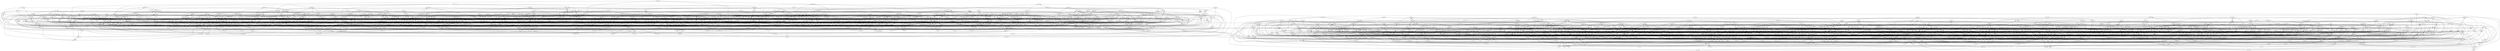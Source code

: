 digraph G {
mxr->qgn,jjg,gdm [dir=both]
lmm->hdm,zng,smb [dir=both]
kzf->dqp,xcr,xhz,gbb,cql [dir=both]
zzn->szc,htq,bkp,rxh [dir=both]
qml->qtp,gkc [dir=both]
fng->rcb,jlb,njt [dir=both]
plq->dbs [dir=both]
dmd->ksd [dir=both]
kxv->cxz,ggg,ccx,zrr [dir=both]
hgr->mvk,nph,vlz [dir=both]
xqn->stl [dir=both]
snv->gfd,nlk,qhn,vtk [dir=both]
qcg->kcc,nzq [dir=both]
mtd->trl,gmv,fjr,gfk [dir=both]
jxd->llm [dir=both]
shr->sjv,xfv [dir=both]
fct->lzv,stk,qll [dir=both]
zzg->ngn,qdj [dir=both]
fvr->rxs [dir=both]
xxb->zqm [dir=both]
jlb->stt [dir=both]
lkb->vpt,mqk,kxp [dir=both]
vfg->tjm,pgh [dir=both]
lpb->hst [dir=both]
kvz->rlv [dir=both]
ztq->hpn,lmx,pfg,vnd,ccz [dir=both]
ckr->snk,rzr,mcj [dir=both]
fqz->ksd,dbs,fzh [dir=both]
lkf->smm [dir=both]
qcz->rlm [dir=both]
mgr->snx [dir=both]
xjs->ghl,qxv,qhq,lbq [dir=both]
mpf->fsn,chk,szg,lfh [dir=both]
gpq->hdl,jcj,vvq,xjp,tvf [dir=both]
zkf->mdp [dir=both]
zxb->qff,cjb,lxs [dir=both]
brq->vtg,mzx [dir=both]
gzt->gkx,dxn [dir=both]
dps->tqm,hlf,gqr [dir=both]
lpr->vfb,jql [dir=both]
qgl->mkd,sxm [dir=both]
hsl->bdn,dlc [dir=both]
nzf->hlv [dir=both]
jfx->mdl,jtt [dir=both]
chk->ktq,ggb [dir=both]
frd->rxs,fbm,lxs [dir=both]
nzc->pnl,llg,rln [dir=both]
nhv->lkf,njf,dbr [dir=both]
mdz->bfj,rzs,hsl,kvt [dir=both]
tfx->qdf,xhk,msg,rlm,qvz [dir=both]
fzz->lbv,gmj,vlk,csc,krt [dir=both]
brn->gbp,hlv,cqf [dir=both]
vtz->qtp,xbt,nvn [dir=both]
xph->shd,zjc,nxr [dir=both]
jlj->xnf,xgp,hgj [dir=both]
dmg->fxd,tgh,mjh,llq [dir=both]
tzv->xbk,kvn,dfg,mgd [dir=both]
nlg->vjn,fmv,bdl [dir=both]
mnt->vnq,ggs,fsc,mjt [dir=both]
fxj->ljv,gbh,fbh,shd [dir=both]
dfz->ckt [dir=both]
trl->cml,cvz [dir=both]
nvl->dgl,hjx,tqh,fbm [dir=both]
rpx->pqf,mxl,ttz [dir=both]
nnn->tkd,bbh,mkn [dir=both]
hjk->pmd,lmx,qtp,kmd,jnn [dir=both]
rlz->hrt,qlr [dir=both]
lpg->bps,hqv [dir=both]
jqh->hdh,tqm [dir=both]
qbc->bfc,pkv,fct,rrm,xqj [dir=both]
pzj->njf,lkf,txr,rsv [dir=both]
grm->psl,kgz [dir=both]
sjh->ctm,stt [dir=both]
mqk->lsx,lbk [dir=both]
qzz->jlp,sff,njt [dir=both]
cnq->lxn,tbz,hcf,flc,pkv,mvh,xxn [dir=both]
smf->tzg [dir=both]
rrj->jzs,mft [dir=both]
hfp->hfs,ptl,fbh,ptx [dir=both]
cgn->hdh,vpt,ngh,shv [dir=both]
dhr->cqq,zpb,lrv,vhk [dir=both]
sdl->jcz,pvt [dir=both]
rcs->jtr,qfk [dir=both]
rlt->pbn,dfm,nnk,hnk [dir=both]
xpm->dlv,kgp [dir=both]
hvq->vcq,bvb,szx,zxz,tjz [dir=both]
fjs->jtr,nlq,kbr,sjn [dir=both]
qgs->tcg,sgm,phr [dir=both]
qbp->fhh [dir=both]
fnz->fxr,phj,tld [dir=both]
bsz->gfr,gzb,skc,hhn [dir=both]
nlq->njf,nds [dir=both]
ghl->kvg,vvm [dir=both]
nlk->djc,sgl,bqn [dir=both]
mfs->txj,qjd,ktx,vtx [dir=both]
vfd->ktq,gqk,kzx [dir=both]
vpt->trt,czs [dir=both]
nfl->clg,qmx,hbf,hdp [dir=both]
qtk->jvf,bsm,vzr,ncx,plv [dir=both]
xfl->fkf,fcr,fqz,qhm [dir=both]
vxm->xtm [dir=both]
bbh->fdr,nds [dir=both]
vpl->ckt,zxr,qsv,gjk,rjr [dir=both]
khh->qmn,qfk [dir=both]
cxb->rbm [dir=both]
ptl->dcc,vtx,cft [dir=both]
xpx->lqr [dir=both]
xmt->tpx,tpt [dir=both]
qsp->gqx,qlz [dir=both]
fgd->bjl,zrr,vfn [dir=both]
pqd->hqg,bxs [dir=both]
gzf->fcv,mbf,jxd,cpb [dir=both]
ktx->qnp,cmd [dir=both]
lld->tbz [dir=both]
bdd->jdj,gqr [dir=both]
xsn->hmn [dir=both]
cqc->qsc,nmh,vxt,klk [dir=both]
hrl->vvh,lzv [dir=both]
xtm->mtk [dir=both]
fmj->xlb,qbp [dir=both]
zsh->szq,jlc,bfs [dir=both]
vsd->txl,cmm [dir=both]
nkk->szp,xrx,kxp [dir=both]
tgh->ngn,flh [dir=both]
bfk->ccv,khs [dir=both]
bpl->vfg,pnl,fgn,kkj [dir=both]
bcg->zqx,zkf,tld [dir=both]
kjq->gvz,vlp,rnc,fsc [dir=both]
qmx->xjr,bxs [dir=both]
bbz->bnv,bdx [dir=both]
fsc->nds,gmj [dir=both]
qgf->gfd,gtl,jvs,llg,jjz [dir=both]
vff->mgr,cvt,ssv [dir=both]
bps->cgj [dir=both]
lck->fnl [dir=both]
hrr->qcm,tcg,cqq [dir=both]
kgc->nnx,qvl,zjj,pqr [dir=both]
xbp->zmt [dir=both]
ttx->lrp [dir=both]
tzg->slt,rlv [dir=both]
pcl->mkd,gkx [dir=both]
lnn->zxj,kvg,xhk [dir=both]
bzl->gsv,kmk,qdf [dir=both]
zxn->qff,nnq [dir=both]
rqv->qxj,lgn,dcr [dir=both]
hhk->prl,flh,ccx [dir=both]
qmd->ngh,sjf,cnb [dir=both]
qzg->sdz [dir=both]
cqf->hbf [dir=both]
bzm->jrb,hqv [dir=both]
dhg->drl,dmg,fdr [dir=both]
jtc->lpg [dir=both]
pck->qcc,hsx,dpz,nqh,dnt [dir=both]
znk->bsf,fxd,mmr,jkb [dir=both]
jnp->pnl,vfg,kgs,shv,vmt,hrh [dir=both]
llb->bvb,plq [dir=both]
hhb->hlv,mnx,pvq,vlv,bjp [dir=both]
nhg->fvb [dir=both]
xkk->sdz [dir=both]
hzf->fcv [dir=both]
cpz->zln,bfj [dir=both]
fjc->fqz,mvk [dir=both]
csg->bzc,lmx,dls,mtk [dir=both]
lbx->mxl,rql,gkc,bdn [dir=both]
nqx->szz,bzc,snt,vvl,snx,mfc [dir=both]
hsf->ggq,kmd [dir=both]
jcz->hbp [dir=both]
qjc->ksl,xqn [dir=both]
xjl->kzx,fvm [dir=both]
nfc->hlf,dfk,xmf,qsr [dir=both]
kdl->nfh,jqn,zkv,tpj [dir=both]
hrs->vmt,smf,zvb,hgj [dir=both]
pxl->xsq [dir=both]
pbm->svm,gkb,xtb,gjd [dir=both]
kvt->xxd,ggs [dir=both]
nkc->bdk,zmt,qcz [dir=both]
zzp->sln,cmd,tvg [dir=both]
rcv->cpr,plj,fkx,cqq [dir=both]
sjs->ffq,bps [dir=both]
psg->xrd,mjr,vvn [dir=both]
qtt->bnv,bqf,qxj,smm [dir=both]
bgd->btb,tsm,xrb [dir=both]
gxd->tcg [dir=both]
tgr->kvp [dir=both]
chp->dpl,xbp [dir=both]
gzp->kgp,bps,pdq,nmd [dir=both]
fps->lbq [dir=both]
ccj->khs,qnp [dir=both]
ftt->tfj,hdj,sxm,zzg,cql [dir=both]
rzz->vbr [dir=both]
dhl->dlg [dir=both]
vkv->mcj [dir=both]
vxq->qrj,xmg,rkx,qjg [dir=both]
pch->dlt,fkx,qvl,ztn [dir=both]
lpf->msg,rlc,jfr [dir=both]
rrh->bqf,rpg [dir=both]
bcx->rnx,pzm,jlb,rzz [dir=both]
lrh->qbz [dir=both]
jmk->ftz,rqg,hzn [dir=both]
jnq->nmh,mgb,hzn [dir=both]
lzt->ttc [dir=both]
txr->hgr [dir=both]
vxt->nnq [dir=both]
mcg->bvb,ctm [dir=both]
hxs->xjp,dmv [dir=both]
pqt->vlv,vtk [dir=both]
vns->pxl,jqh,bzl,rgb,xph,gfd [dir=both]
hnk->rkb [dir=both]
tkq->lck [dir=both]
lbq->hph,lgk [dir=both]
hqh->nxx,vfq,fjp [dir=both]
mjq->cvf,sjs,ljm [dir=both]
rtt->vpc,rgx,bqv,bvv [dir=both]
ncx->cqq [dir=both]
lvh->mpb,qhh,chq,nzf [dir=both]
pnj->gjd,sql,cgx,sls [dir=both]
ffk->tbc,rzp,srg,rrm [dir=both]
rxx->hzf,hpj,cgx,fnf,fng [dir=both]
kkl->kkq,fqz [dir=both]
vbq->mzf,nvr [dir=both]
rkb->xmf [dir=both]
pvg->qmn [dir=both]
dsz->ffx,kgp,hmq,xxb [dir=both]
xml->cql,qfk,lld [dir=both]
kbd->lkf,pcl,vdj [dir=both]
bvk->qcg,nvg,cpf,vlr [dir=both]
ggb->kqn,tph [dir=both]
fkp->dgl,mdl,nfc [dir=both]
gzz->jsg,mjh [dir=both]
mjh->tbz,jkb [dir=both]
tgn->qnp,cnb [dir=both]
bbb->kmd,mdp,cxb [dir=both]
xzb->xsr,bkl,tdq [dir=both]
phq->hlm,dqp,kdj [dir=both]
cxp->hpn,nbg,vrx,dqp [dir=both]
ztc->hqh,ndd,vqg,nkt [dir=both]
vbt->bcg,skc,vxm,nnm [dir=both]
bqn->ttc,gqr [dir=both]
ttt->kdz,ccq,txr,fnf,hcc [dir=both]
kls->kkm [dir=both]
bvb->hcf [dir=both]
dlv->xhm,lbk [dir=both]
hnl->chp,nhg,tch [dir=both]
bgr->bfk [dir=both]
xfs->qcx,qzg [dir=both]
rsb->szx,gcn,qgn,kbr [dir=both]
nlx->xhm,qdf [dir=both]
tdj->dnj,xrx,jgh,frd [dir=both]
qhj->rpq,xpf,ghz [dir=both]
xhm->vxt [dir=both]
rrn->qmv,cqz,tjm [dir=both]
bhn->kff,tch [dir=both]
vjs->ttc,npb,ttx [dir=both]
nmd->pvt,djc,vzz [dir=both]
hfn->bdl,njt,tbt,tbl [dir=both]
cjb->tpk,nnc [dir=both]
mbf->gmj [dir=both]
hlr->jpk,kls,hhk [dir=both]
jjg->vpk,lld,vbq [dir=both]
bnt->lkv,mlp,zst,rhx [dir=both]
fqq->zmt,vxt,vhr [dir=both]
zfh->rbn,rzs,gvz,bbm [dir=both]
mxl->xgd [dir=both]
qhg->xfp,qll [dir=both]
cmf->rpl [dir=both]
smb->xsn,dfm [dir=both]
trb->smf,nrn [dir=both]
glk->xts,xpx,vbr,szz [dir=both]
kzj->lcf [dir=both]
srg->mgr [dir=both]
fgs->tkr,qlr,thd,vlh [dir=both]
zjc->cjz,jqv [dir=both]
zrz->hnk,kkj,tgr,trl,mgd,vkv [dir=both]
xxf->jlb,ssg,bdl,lkv,gqx [dir=both]
szf->hhx,cvq [dir=both]
kzq->nld,nxv,pqd,dfg [dir=both]
bzc->zkn [dir=both]
cjr->vpc [dir=both]
snt->lcb,qfx,klz,rcb,sml [dir=both]
ztf->khh,fgd [dir=both]
gmb->jdq,mgg,rjr [dir=both]
ngh->hmn [dir=both]
blx->sht,nxh,xmf [dir=both]
bpk->zkn,bdx [dir=both]
htq->cvq,sdf,xtb [dir=both]
hpn->rgm,bnv,nlq [dir=both]
dkl->fzn,hdh,lkb [dir=both]
kmk->jzx,lvk,dfk,bkl [dir=both]
tch->qpm [dir=both]
gqd->pmx,hdp [dir=both]
vzz->klk [dir=both]
tbc->lbv,nnn,rhx [dir=both]
cxz->fxr [dir=both]
kdj->qcx [dir=both]
bck->mgd [dir=both]
nvg->nnx,jgh [dir=both]
jjd->dmv,bbh,mkd,sxm,vhc [dir=both]
gkb->qzg,bjl [dir=both]
npz->vtf,ndd,kqn [dir=both]
lkv->rql,kzj [dir=both]
vvd->jql,ljs,ldn [dir=both]
gbp->dpl [dir=both]
xfh->kks,qcx,klz,rsv [dir=both]
fpf->rsp,ksl,gdm,ttz,vrt [dir=both]
rlq->jst,zjv,jkf,sbh [dir=both]
bsn->cgj,lck,xpm [dir=both]
xcm->xtb,rlb,rcs [dir=both]
gpb->vtv [dir=both]
hxm->dht,tdq,bqm,hdk [dir=both]
rbn->kkm,xrr [dir=both]
zmf->xbt,zzg [dir=both]
rtx->rkx,vfq,rlz,hrm [dir=both]
xdx->vtf,rnl [dir=both]
bkl->xgp,hlf [dir=both]
rxq->vff,mnt,dmv,hrj [dir=both]
zgm->vxm,vlk [dir=both]
tdc->vjn,rbm,dlc [dir=both]
rxh->xks,kdj [dir=both]
hlg->njz,fdf,zgd,xdt,gcn [dir=both]
sjn->sdz [dir=both]
skc->hcd [dir=both]
nvn->jst,slc,lcf,ncf [dir=both]
crl->dlc [dir=both]
bdx->grj [dir=both]
mbp->ggg,vrx,fdc,zpp [dir=both]
bfj->nsf,hxs [dir=both]
jlp->dds,zkf [dir=both]
fvc->xks,grz,mdp [dir=both]
nst->dfg [dir=both]
jdq->nmf,dzt,ccv [dir=both]
qgh->xcf,hdr,rkh,hfp [dir=both]
vrs->dgl [dir=both]
kpg->ljf,kcc [dir=both]
blj->dmv,mjt,sbh,pkd,plq [dir=both]
jrb->zld,hmq,shv,lxs,jbq [dir=both]
ghc->txr,pns,nbg,dbs [dir=both]
jpk->xlb,zkt [dir=both]
gsg->tkq,trb,rrs,slk [dir=both]
kpf->vzz,psl [dir=both]
rsg->ntb [dir=both]
zms->kvp,qvz,dlm,cnb [dir=both]
bgp->bpb,grj,crl,hqx [dir=both]
fdf->mjt [dir=both]
xzc->cmd,fmq,bcm,dps [dir=both]
dgt->mvh [dir=both]
fmq->zlg [dir=both]
hlt->zsr,xmg [dir=both]
drv->qsr,lbk,vlr [dir=both]
pns->ctf,csc,kgh [dir=both]
ggq->zkn,tbl,xrr [dir=both]
stk->zrj [dir=both]
pfc->zxf,tvr,ztf,gzb [dir=both]
dhp->ssg,bjt [dir=both]
hlm->vlp [dir=both]
xsp->sjv,phr,tgr,xlp [dir=both]
nrn->ljv,nnk,jbc [dir=both]
lxt->lqr,mpg,kdz [dir=both]
jdv->fvr,nnx,zgs,vfd [dir=both]
tqb->nkc,fmq,jvr,cpk [dir=both]
gzq->jtt,mpd,cht [dir=both]
bhv->jcj [dir=both]
jzq->rjj,ttj,lgm,lxn,nxp [dir=both]
tkr->pbn,djm,hlt [dir=both]
tdl->xks,kpt,zkn,qsp [dir=both]
xzv->kgk,ggb,nqt [dir=both]
jdg->cml,rlz,nhg,jzx [dir=both]
dfk->jfr [dir=both]
jst->tlb [dir=both]
dzv->mfk,pcl,xxr,rgm [dir=both]
rxg->nkt,scq,bsj,msg [dir=both]
bsc->djc,fbm [dir=both]
pgh->gqd [dir=both]
tjm->zmt,tlk [dir=both]
cdl->dmd,xrc [dir=both]
pml->svp,kqc [dir=both]
brb->tcq,tsv,pgj,tvf [dir=both]
bjp->fvp,tvg [dir=both]
fnm->qjc,tbl,qgl,gqg [dir=both]
bjt->njf,gqx [dir=both]
jrf->dlg,bdd,qxv [dir=both]
tbl->kbr [dir=both]
kkj->zdb,xsn [dir=both]
mhm->gkp,qmx,kvz,djm [dir=both]
tds->qhj,ztk [dir=both]
tjz->xcr [dir=both]
rql->kgh,fdr [dir=both]
pvq->mjq,nst,rlv,vqk,thd [dir=both]
xgz->pzv,jnn,vqn [dir=both]
pgq->bbn,tpk [dir=both]
bmj->xsq [dir=both]
sml->zpj [dir=both]
kqc->mnx,nmh,hjb [dir=both]
dcr->zzg,kgb [dir=both]
bpb->hpc,gjd,fsc,pvk [dir=both]
bvv->gbh [dir=both]
jsg->jjk,krz,cmx [dir=both]
gsj->pdq,bqm,nnc,vjj,nfh [dir=both]
cgx->xkv,gmj [dir=both]
tbt->pqf,bdn [dir=both]
cdq->vvn,nld,dpz,jlj,xjs,snd,drm,xmf [dir=both]
scr->dpz,gtn,sjv [dir=both]
fqc->pmx,zng,nsr,rvr,jql,xlp [dir=both]
sxm->stl [dir=both]
vtj->drm,xjr,fvr [dir=both]
vrq->dds,zsh,csc,rzz [dir=both]
fhh->cmx [dir=both]
nxp->cxz,tjz,svk,lcb,dzq,fhh [dir=both]
pbx->fvj,sgl,jbq,rrj,npm [dir=both]
pld->gxq,zmm,gjd,bvd [dir=both]
vvh->dls,lbf [dir=both]
hdj->sxm,vpq [dir=both]
rxs->cjr,crr [dir=both]
hrx->rsv,njz,qgn,pdf [dir=both]
ltr->pvg,gcb,lcb [dir=both]
lsx->xxc,qhj [dir=both]
jlc->vjn [dir=both]
pkv->tcq [dir=both]
xvr->zkt,bdx [dir=both]
vjj->xbp,bgr [dir=both]
npm->zvb,rzb,jrn [dir=both]
slk->pbv,dql,fgr,kgs,gjp [dir=both]
rxd->fpl,lqg [dir=both]
zpp->ctf,phj [dir=both]
ljs->tgn [dir=both]
vcq->qml,lvb,kmd,rbn,lxb [dir=both]
mqx->zng,txj,zxb,jnq,vfs [dir=both]
zxz->hcd,hkr,hpj [dir=both]
ffn->qlp [dir=both]
smr->pdf,hmz [dir=both]
tct->rkb,zvb,jkx,vfq [dir=both]
rcq->zsr,lbk,ffn [dir=both]
rvs->cqq,fsq,nzt [dir=both]
qfh->sgm,cnb [dir=both]
bzt->gxq,kks,krz,pmg [dir=both]
sxh->sdl,rvr,zsp,bhn,rrs [dir=both]
zpl->qsc,fvp,hqv,vhr [dir=both]
vmt->jdj,zxj,ckt [dir=both]
qxt->llb,rrk,gqx [dir=both]
mxz->jcj,cnx,xhz,fvc [dir=both]
fsz->fgn,vzr,sps,nnk,nfl [dir=both]
tzj->jbq,nzt,npz,dvl,jqh [dir=both]
dcj->zld,ljf [dir=both]
cql->zhb [dir=both]
fgm->brc,sch,psg [dir=both]
fdc->prl,cxt,qjv,rxh [dir=both]
ssj->lfv,gqd,sjk,tch [dir=both]
xnl->xzv,fjl,lzt,ddj [dir=both]
hdm->szp [dir=both]
hxg->jgb,rgk,drl,tsm [dir=both]
rtj->tmx,hst,rnd,jjz,qlc,hph [dir=both]
vjn->njz [dir=both]
rlb->cvq,xks,grj,kgh [dir=both]
zvr->hrv,qbx,jnk,pgz [dir=both]
dlx->bgn,nsf,fnz,gcb [dir=both]
rmv->qsr,bsn,gbp,lxs [dir=both]
prt->nbz,lmm,jzx [dir=both]
nnm->qdz,pmd,zkf,xgd [dir=both]
xxr->slc,bvn [dir=both]
lnq->tfx,svt,bjp,jtc,hdp [dir=both]
cqz->fbm,xrd [dir=both]
khz->xfp,sff,sjz,crk [dir=both]
gvc->ljk,frv,xrh,lbf [dir=both]
qkd->kgk,xbp,gmv,hsq [dir=both]
fbr->pgz,gls,tfj [dir=both]
bbs->brn,qjg,vqg,mhp,xgn [dir=both]
src->kgh [dir=both]
dlt->cqf,qpm,vfs,hmn,fzn [dir=both]
qct->tbq,ctm,qdj,xcr [dir=both]
ldc->fdf,hpc,mzf [dir=both]
mjd->tfh,nzl,lhn,sql [dir=both]
sbm->ktx,qff,kvz,qbq [dir=both]
qcm->kff,gsv [dir=both]
nkd->mjz,snc,cpr [dir=both]
gqg->vsc [dir=both]
ntn->ksd,hpj,fcv [dir=both]
rdh->xsx,bbb,rnc,mvh [dir=both]
zbc->kgs [dir=both]
mfc->qdj,xqj,vlp [dir=both]
fdl->llm,qlz,gdm,hvz,xrh [dir=both]
mlp->qjv,frv,zln [dir=both]
lxb->dcl,bfk,rrj,hjb [dir=both]
czs->bqv [dir=both]
vrt->ssd [dir=both]
fsq->nkd,snc [dir=both]
rdf->mzj,szj,tgt,phq,fnf [dir=both]
llq->pmg,zln,mpg,gpb [dir=both]
lnl->ggm,hrt,lfl,rvs,rkh,cvl [dir=both]
xjr->npb [dir=both]
qsc->fnl [dir=both]
plv->chq [dir=both]
dlm->llg,vtk [dir=both]
mpd->bps [dir=both]
mxn->gbb,fcr,qml,kkl [dir=both]
qhn->cbc,qdg,ffq [dir=both]
ptx->vhr [dir=both]
ngf->qvz,tlx,lqg [dir=both]
rnl->ktq,rgx,vzr,qbz [dir=both]
vtk->dtg [dir=both]
mgg->dnt,cnb,kgk,vtx [dir=both]
cxt->vrx,xfp [dir=both]
tfh->xfs,zgf [dir=both]
fsj->tlk,mjz,cfb,zqz [dir=both]
ntb->vzr,vvm [dir=both]
zgd->qrz,cvq [dir=both]
kgz->dnj,xjr,cjz [dir=both]
pkh->bck,hfj,vqh [dir=both]
nzt->kcc,slb [dir=both]
vbr->fxr [dir=both]
rcp->hdh,tjm,sbm,rlv [dir=both]
pmg->rnr [dir=both]
mpj->fxd,zpp,vlf,zjm [dir=both]
msm->zlm,lkb [dir=both]
sns->lqr,llb,hpc,npr [dir=both]
jxb->xnf,mvt,qnp [dir=both]
mrq->gfr,plq [dir=both]
qgn->nvn [dir=both]
szz->vsd,txn [dir=both]
ltq->xpf [dir=both]
jbc->ttx,xjl [dir=both]
ckh->tfj,kdz,rcs [dir=both]
njf->gpb [dir=both]
mkn->jst,kmq,kgb [dir=both]
ttj->mgq,bgn,rrk [dir=both]
nlh->xmq,zjc,psr,cpk [dir=both]
kpb->svk,vpq,ssv,gzz,xjp [dir=both]
dfg->ctk,vjj [dir=both]
dcg->vrt,kmq,hvq,mpg,crk [dir=both]
tvf->nns [dir=both]
lrv->slb,jkx,ldn,zlm,ptl [dir=both]
ggg->tpx,gkj [dir=both]
hrh->bsc,dhx,ghz [dir=both]
pmj->tfj [dir=both]
tqm->nxx [dir=both]
zrr->gpb,zqx [dir=both]
kzx->rnd,hst [dir=both]
dbs->snx [dir=both]
pqr->cjr,hrr,hvd,bsn [dir=both]
nnk->ljv,cvl,nxr [dir=both]
hkr->vvh,trd,flz,qtp,cmf [dir=both]
qsv->xhm,xrz [dir=both]
mxs->fps,dpn,qcc,pkt [dir=both]
zgf->tvb,rmk [dir=both]
ggm->trt [dir=both]
hfj->vtb,sdl,cpk [dir=both]
dtl->jlf,mhz,mzx,fvf,svd [dir=both]
sbb->ftz,xsn,mmr [dir=both]
mgb->rsg,xhk,pgh [dir=both]
xlv->jgh,smb,lfd,hqv [dir=both]
rhx->hlm,rcb,gqg [dir=both]
ccd->lcf,xhn,fnz,tlb,dxn,smr [dir=both]
psr->nnq,rnd [dir=both]
nxr->xbk [dir=both]
qcc->xsn,htg [dir=both]
dfm->vrs [dir=both]
blc->lbf,vsd,slc,csg,zcp,bvn [dir=both]
xgm->gcb,lqr,ntn,mdz [dir=both]
dmr->mxl,llt,lld [dir=both]
fpl->svt [dir=both]
tpj->vqk,nkk,chk,rln [dir=both]
grz->kdj,nlg,jcj [dir=both]
hhn->ckh,rxh,skc [dir=both]
mss->rrh,svk,pqh [dir=both]
fdp->rnc [dir=both]
szx->ccq,sbf [dir=both]
gtx->djm [dir=both]
jzs->ljm,bbn,hxm [dir=both]
hrj->zhb,vnd,ssv,hsl [dir=both]
pbv->sln,pqd,rnn [dir=both]
qhh->ntb,ffq [dir=both]
tmq->cpr,zpb,jqn,mgg,qlr [dir=both]
jrc->rmk,tbz,dls,bqf [dir=both]
mzf->fqj [dir=both]
mmd->dlh,trt [dir=both]
sph->jjk,kdz [dir=both]
jmv->mjt,tbq,sql,tdc [dir=both]
xxc->nxr,vbd,ffn [dir=both]
mdx->vhr,mhp,bbn,tpk [dir=both]
xjp->qbp [dir=both]
bbm->sdz,zgf,xfl [dir=both]
vcc->kgj,xgd,csc [dir=both]
xbk->npb [dir=both]
zdl->qzg,mkn,lgf,fmv,vnv [dir=both]
plj->qlp,klk [dir=both]
hnp->rnx,xbt,pqh,xkk [dir=both]
zqz->hjb,dvl,nzq,pqt [dir=both]
fbh->cbc,hdk,vrs,cqz [dir=both]
zlg->nnq,slt [dir=both]
fxd->ncf,gmj [dir=both]
nqh->tph [dir=both]
qnv->xqj,lbv,mtk,ngb,mnt,krt [dir=both]
flc->fmv,bvd,zrv [dir=both]
npr->zln,pqf [dir=both]
vpm->nzf,jxb,xfv,nvg [dir=both]
gbz->hvd,nxh,plj [dir=both]
kbl->glm,shd,bcm,vjs,blx [dir=both]
lvk->kzq,vpt,pmx [dir=both]
gdg->ggb,qjg [dir=both]
pmb->nnq,nnc [dir=both]
ddj->xhk,hjx,lpb [dir=both]
hvd->xrx,xmg,jbq [dir=both]
svt->ldn [dir=both]
nfh->fmq,ctk [dir=both]
gnf->hnl,fvp,psg,cjb [dir=both]
nxh->lrp [dir=both]
pzv->gkj,xhn [dir=both]
sff->vvq [dir=both]
tgt->mzf,qkc,kbr [dir=both]
phj->jsg [dir=both]
ppg->qkd,zbc,hph,sht,qdf,mnx,fkx [dir=both]
dpn->fpl,ngh [dir=both]
kcp->mzj,cnq,lvb,kst [dir=both]
svp->jlf [dir=both]
hxn->qcz,nxv [dir=both]
ssv->jxd [dir=both]
vnd->fxh,lkf [dir=both]
zrj->nxj,lvg,lkm [dir=both]
tsp->fnl,kpf,nlk,tkb [dir=both]
vfs->clt,hdm [dir=both]
ckm->vpc,clg,xzb [dir=both]
cjc->gkx,xrc,jhb,txr [dir=both]
scq->vtq,nnc,cpr [dir=both]
czx->hzf,ttj,hrl,kkm [dir=both]
mft->cqz,lxx,kgp [dir=both]
lfv->hsx,tqh [dir=both]
ljv->fvb [dir=both]
dbr->vpx,zcp,kkm,bjt [dir=both]
tpr->ctz,kgk,bsn,fvb [dir=both]
dgh->bdl,cxb,rbm [dir=both]
crk->lvb,xpx [dir=both]
hfs->lgk,zbl [dir=both]
qkc->tpt [dir=both]
zbl->kgp,srb [dir=both]
nns->mrq,hcd [dir=both]
xsx->pjk,bcl [dir=both]
rsv->njt,szc [dir=both]
skg->pdf,jgb,dgh,fhh [dir=both]
nlf->tdq,gbr,gzq [dir=both]
bvd->sbh,vpx,nnt [dir=both]
bmb->shv,khs [dir=both]
vpk->tcb,dds,rmk [dir=both]
pjk->vdj [dir=both]
fdz->hjb,xrd,hlf,ltq [dir=both]
xrd->czs [dir=both]
kvn->sjk,xgn [dir=both]
zmd->cmf,tbh,hmz [dir=both]
rhr->pqf,bgn,vtv,bjl [dir=both]
mjz->qlp [dir=both]
bhc->dlc,vqn,njf,dls [dir=both]
xgd->krz,mvk [dir=both]
msl->bvv,pxl,nqt [dir=both]
rrm->zmf,vtn [dir=both]
fxh->fzh,dls,sdz [dir=both]
khs->jqv [dir=both]
hzn->pmb [dir=both]
crr->mjz,vkv [dir=both]
tbh->khh,zhb,rrk [dir=both]
vzc->bgr,rjr,zxn,rjb [dir=both]
zsp->fmq,xsq,kgk [dir=both]
ctd->kxr,mjr,vtj,vtb,gtn [dir=both]
vnq->nvr,nhz,ctf [dir=both]
xjx->bsf,crj,tcq [dir=both]
hcl->mdp,xqj [dir=both]
rpg->dlc [dir=both]
fvb->xsn [dir=both]
glf->ghz,fvm,fjl [dir=both]
gbm->xtm,xnq,qct [dir=both]
fjv->nhh,qsv,tmx,lrv [dir=both]
dmh->vtn,lvg,sql,tpx [dir=both]
xnf->rqg,lrp [dir=both]
ggx->hzn,fqb,lpf,jgh,sxh [dir=both]
ctz->rlv,qrj,mzk [dir=both]
zjm->bkp,fjc,npr,mbf [dir=both]
gxf->nph,llm,lvb [dir=both]
mdt->ccx,cnx,flz,xqn [dir=both]
pgj->lbp,hcc,sml [dir=both]
jgq->zsr,lpg,cml,fnl [dir=both]
dgr->tkv,fbj,zrj,cmx [dir=both]
zdb->xmg,dht,vvm [dir=both]
ztn->bbn,pkz,sht [dir=both]
zvb->vbd [dir=both]
gkp->nld,vlm [dir=both]
szq->pmg [dir=both]
zrv->rnr,tbl,gxq [dir=both]
llv->mvt,qxv,pbq,vfg [dir=both]
hmz->jhb [dir=both]
prh->gqx,tdl,fbj [dir=both]
bfc->gkb,bhv,bzc [dir=both]
xkr->trt [dir=both]
xcf->zbl,qrj,mcj,jlf [dir=both]
jgb->pzv,szq,jpc,zqx,rhr,bnv [dir=both]
gtl->pkz,xjr,xgn [dir=both]
mdl->zxn [dir=both]
ddx->xzk,dmd,xml,cvt [dir=both]
djm->rlv [dir=both]
nvm->kmq,csc [dir=both]
hrk->tph,khs,vfb,glv,rzb,fvj [dir=both]
lpl->slb,tlk,slt,fjl,chq [dir=both]
xjm->sbf [dir=both]
tvg->rnn,jtc [dir=both]
vlz->fdp,drn [dir=both]
rzb->dps [dir=both]
zzl->hqg,zpl,bzm,fzn [dir=both]
gbh->ctk,ggb [dir=both]
cdh->qlc,vjs,smf,nlx [dir=both]
fvm->ctk,xzn [dir=both]
qrm->nlf,lbk,fnl,tff [dir=both]
vvf->mnr,tzb,sjz,vtz [dir=both]
sdf->kks,ssd,bbz,gzt [dir=both]
pdf->fbj [dir=both]
rth->vlf,hhn,bvd,gkj [dir=both]
bsf->gzb,kst [dir=both]
mzk->lgk [dir=both]
hdl->bdn,drl,pjk [dir=both]
rsp->krz,flh [dir=both]
vnr->rcb,qmn,sjh [dir=both]
fjl->xgr,mgg [dir=both]
pmd->rpg,xcr [dir=both]
rlj->bqn,rnn,dcc,drm [dir=both]
vvq->dqp [dir=both]
vqn->rqv,grj [dir=both]
xzm->sps,pbv,pgv,vrs [dir=both]
zlm->ffq,xmf [dir=both]
zkt->kgj,vnm [dir=both]
tzb->rmk [dir=both]
ngr->hqx,flh,stk,jkb [dir=both]
dcl->dhl,glm,pxl [dir=both]
mjc->tdl,pzm,sql,qfx,vpx [dir=both]
hph->kpg [dir=both]
cpf->nxx [dir=both]
zgs->mhz [dir=both]
fgn->vhr,dht,hgj [dir=both]
xxk->rkx,vtq,qbq,pkh,bps [dir=both]
rzp->vdj,pmd,zbb,cxz [dir=both]
fzh->drn [dir=both]
pjz->pjk,xgd,qdz [dir=both]
zqm->zbl,brq [dir=both]
thd->vhk,dcc,dnr [dir=both]
gmv->rlc,kqn,svp [dir=both]
tsv->cdl,xpx,szf [dir=both]
pkt->sbb,rkb,vkz,smb [dir=both]
hsc->jjg,kgj,gcb,xcx,ldc [dir=both]
njn->tjz,kkm,lqr [dir=both]
jpc->stt,lkm [dir=both]
npd->xkv,mgr,rsp,jlp [dir=both]
ssd->lcf [dir=both]
qfk->vfn [dir=both]
lmx->fml,nvr,zbb [dir=both]
cfb->pml,bdk,zbc,lqg [dir=both]
cnx->vtv [dir=both]
hhx->xvr,zrj [dir=both]
mvq->mzk,sch [dir=both]
rxv->fmj,nds,sdf [dir=both]
svm->src,kks [dir=both]
frh->ssb,mmd,gff,msm [dir=both]
rpj->nkt,npz,chq [dir=both]
hmq->vlv,gdn [dir=both]
vqm->kvs [dir=both]
dkk->shr,jzx,ztk,xbk [dir=both]
hnt->cpz,btb,srg [dir=both]
fcp->npd,znk,bpk,jnn,jnk [dir=both]
zmm->qbx,vgf [dir=both]
qdg->cvf,rnl,bsm [dir=both]
xgh->trd,lxt,jxh,zgm [dir=both]
qhq->fqb,tdq,vfd [dir=both]
gjn->ktx,snc,ljs,vbd [dir=both]
xtb->vxm,hsl [dir=both]
sjf->xhk,brq,nqr,pkz [dir=both]
ksd->bhv [dir=both]
zjj->nmt,rnd,msl,tkq,pgq,cvl [dir=both]
lfh->xgn,zng,cml [dir=both]
bxs->gqk [dir=both]
dzt->khs,rnl,xkr [dir=both]
rjj->kdz,nmq,ksl [dir=both]
fnh->nmq,dzq,smm,sls [dir=both]
qlc->ccv,bsm,kqc [dir=both]
dds->mpg [dir=both]
csv->gvz,jxh,jtl,qfk [dir=both]
gvm->ltr,pvk [dir=both]
nnt->tkv,qsp,qrz [dir=both]
fxx->lfd,scr,dcc,smb,ccv [dir=both]
txl->bgn,kls,lqr [dir=both]
xhz->hcf [dir=both]
njt->hgr [dir=both]
bcm->tcg [dir=both]
sjd->nvm,njt,tkd,tsm [dir=both]
nqr->pbn,kvp [dir=both]
fml->mtk [dir=both]
dnp->gqr,bck,gdn,lfv [dir=both]
sls->bqf [dir=both]
pfv->tvf,kbr,xxz,hpj [dir=both]
xsr->lpb,nhg,dnr [dir=both]
qvz->nmf [dir=both]
nlt->vbr,crl,blj [dir=both]
nhh->sch,xzn [dir=both]
vzp->jjg,vbq,vlk,smr [dir=both]
pkg->kkq,flz,xxn,mdt [dir=both]
mjr->cjz [dir=both]
rpq->qnp,rnl [dir=both]
bkp->lkm [dir=both]
rng->jtc,zxj,mfs,ckm [dir=both]
lxn->xtq,fqj [dir=both]
tkb->kpg,pgq [dir=both]
jnk->tpt,fxh [dir=both]
gbb->kdj [dir=both]
fsn->kvp,rrn,nmh,fps [dir=both]
vqg->gtx [dir=both]
llf->dfk,kkt,xzc [dir=both]
psl->bmj,cgj [dir=both]
shn->pbn,nnc,qbq,sjk [dir=both]
mvl->jbc,nlx,pml,dkl [dir=both]
frv->dgx,hcl [dir=both]
vqh->szg,clt,llf [dir=both]
gnz->nxq,mcj,kgp,lxr,zqm [dir=both]
bhz->rrk,kks [dir=both]
pdq->cfb,kvg [dir=both]
djc->tgr,hqv [dir=both]
ngz->ckr,nxq,vtx,grm,rzr [dir=both]
kxm->dmr,pjz,jjk [dir=both]
mhc->nbz,fsn,brn,drm [dir=both]
fqj->xxd [dir=both]
rvr->dpn,pxl [dir=both]
zqc->nph,qcx,gvm,flz,rpx,nns [dir=both]
zst->ccq,hlm,tkv [dir=both]
pqc->cmx,sbv,svm,hrl [dir=both]
xvn->klz,pzm,vlp [dir=both]
vvn->lxx,hmn [dir=both]
zmr->tkd,fbr,nmq,fml [dir=both]
fgr->llg,pvt [dir=both]
cht->ggm,hlv,chp [dir=both]
sln->dlg [dir=both]
rzs->pmj,lmx [dir=both]
gjk->dps,glm [dir=both]
ggl->prt,ngf,dgj,msm [dir=both]
fkf->fqj,qjv,lzv [dir=both]
hzz->lfd,trb,xfv,pkz [dir=both]
xzn->hxn [dir=both]
tpt->tkd,gkc [dir=both]
drl->qgl,zpj [dir=both]
pvl->ftz,ndd,qfh,hqg [dir=both]
msr->lxr,hfs,mgc,kgk [dir=both]
fpv->tjm,gff,tkb,bsm [dir=both]
dht->tlk [dir=both]
sbf->kmq,bbz [dir=both]
xrx->nsr [dir=both]
ghr->hrv,kzj,sbh,gxq [dir=both]
hqg->pxl [dir=both]
lvv->qhg,gzz,fhh,xjx [dir=both]
tnk->ngh,vtg,tlx [dir=both]
tlb->zpj [dir=both]
mgm->kmq,hrv,hcl [dir=both]
hzs->zpp,cmf,rbm,gls,fzh [dir=both]
qff->kvg [dir=both]
fsl->lzt,glv [dir=both]
vlr->kkt,mgg [dir=both]
ttc->ftz [dir=both]
vsb->kgb,vnm,tpx,lvg [dir=both]
mck->ngn,kkm,gbm,mrq [dir=both]
htg->gqr,ktq,vzz [dir=both]
xtq->cvt,nvn,grj,kgb [dir=both]
szg->llg,dcj [dir=both]
vsc->vtv,sbv [dir=both]
szc->qhm,cpz,xsx [dir=both]
qrz->nds,xjm,qll [dir=both]
mnr->fjc,xvr [dir=both]
zfq->gtx,vbd,vjs [dir=both]
qdj->xlb [dir=both]
znx->slc,phj,sff,dhg [dir=both]
kbf->kqn,xxb,qnt,sln [dir=both]
gdp->rcp,rnl,hdm,kvn [dir=both]
ffx->bhn,lrh [dir=both]
bzg->hmz,njf,cxt [dir=both]
xpf->cjz,vtq [dir=both]
lqg->lgk,kxr,xmq [dir=both]
pfg->sph,zgf [dir=both]
ghb->dgl [dir=both]
cpb->lzv,djb,vsc,fvc,vrt [dir=both]
cvz->fsq,xzn,kzq [dir=both]
jfr->zld,bmb,mmr [dir=both]
krt->xfh,gdm,xrb [dir=both]
rzr->clt,bfk [dir=both]
rhv->vvd,snk,tds,gkp [dir=both]
rlc->gtn [dir=both]
zxc->zxn,rgb,qtk,fkp [dir=both]
hbp->clt [dir=both]
ghz->vqk [dir=both]
gsv->hbp,dfz [dir=both]
qnz->vhc,lkf,lbp,mzj [dir=both]
kjk->sgm,mgc,lqg,ndd,shr [dir=both]
ndl->tsv,qxt,vnr,fmv [dir=both]
bsj->ltq [dir=both]
xts->rnc,rxv,qml [dir=both]
rgb->vfb [dir=both]
kgj->mvh,sjn [dir=both]
xhn->vhc,rpl [dir=both]
mhf->xrr,mcg,nlt,bgp,vlz [dir=both]
mlc->sgl,rjb,bsj,jqv [dir=both]
tld->dds [dir=both]
cbc->xxc,qpm,mhz [dir=both]
xzk->vvq,mbf,qjc [dir=both]
kvr->nsr,fsl,nst,nhg [dir=both]
jdj->sgm,xnf [dir=both]
dhx->dnt,qhj,pmb [dir=both]
sjz->bpk,dlc,nlg [dir=both]
qnt->lfd,cmd,xrx [dir=both]
xkv->rpl [dir=both]
vtq->dnt,jql [dir=both]
xdt->szf,bhz,rql,pmg [dir=both]
qvl->gbz,glf [dir=both]
cvq->fnf,cmx,xrr [dir=both]
lxh->rgx,gdg,lrp [dir=both]
jjz->gdn [dir=both]
vlm->xmj,vlr,cgj,xzn,tlx [dir=both]
prl->vfn,dgt [dir=both]
fdh->hdj,xbt,kkq,jlc [dir=both]
xjn->qhm,hdj,vdj,mjh,kvs [dir=both]
rzn->llm,rnx,lcb,zjv [dir=both]
jqr->bvv,qcm,jqv,dvl,nzf,nzt,lmg [dir=both]
lxx->xgn,ghz,dfz [dir=both]
rrc->xpm,kxr,fvr,qbz [dir=both]
zxf->xbt,kbd,sbv [dir=both]
xvz->fdr,cnx,vlf,qxj [dir=both]
zkn->qxj,xlb [dir=both]
txn->lgn,lzv,xqn,tbq [dir=both]
pll->dgt,jtr,nsf,jnn [dir=both]
cvf->xkr [dir=both]
qlr->hbf [dir=both]
gcn->src,hhx [dir=both]
zjv->kzj [dir=both]
rnf->qkc,xvz,dcr,dmd [dir=both]
pqh->kmd,vqm [dir=both]
fxk->nxh,cmd [dir=both]
tmh->snk,svp,nzt,hdk [dir=both]
nck->kls,qzz,bjl,dds [dir=both]
vgf->xvn,xmt [dir=both]
jtq->rxs,fjv,txj,jkx [dir=both]
zsr->zmt [dir=both]
spp->qhm,vqm,hnt,mgn [dir=both]
fbm->npb,ptx,xmq [dir=both]
mpb->xmj,glv,zxb,zbc [dir=both]
ccz->mkn,jkf,nbg [dir=both]
fbq->qlz,xxr,kzj,ztf [dir=both]
zbb->tcq [dir=both]
szp->bgr,glm [dir=both]
gfk->jdq,gjk,jjz [dir=both]
ndd->lpb [dir=both]
xrz->rgb,bqv,cpf [dir=both]
dzq->lbp,xhz [dir=both]
jrn->bbs,fqb,txj [dir=both]
qsr->vvm,cvh [dir=both]
lhn->vlk,xxd,bfs [dir=both]
qxv->hlt [dir=both]
nxj->ctf [dir=both]
lxr->sdl,nmf [dir=both]
kcx->zxj,fxk,ljs,bmb [dir=both]
mzj->gcb [dir=both]
slx->mhv,xgr,cmd [dir=both]
mnv->snk,mjz [dir=both]
bkt->xmt,nvm,xkk [dir=both]
ftf->tfj,hvz,dhp,mxr [dir=both]
rjc->dvl,ccj,bqm,ptx [dir=both]
ssg->ngn [dir=both]
ssb->vtf,dcj,qcg [dir=both]
mvt->tph,vtg,svt [dir=both]
ljm->rlm,ggb,dtg [dir=both]
jvs->cpf,fsl,ffx,jbc [dir=both]
lmr->hrt,ghb,bsj,gtn [dir=both]
gbg->pcl,ggg,bzg,dgx [dir=both]
bqk->nbg,hhk,bhz,rlq [dir=both]
cft->mnx,jqn,sjs,fjp [dir=both]
dnk->dgx,xxn,qhg,fzz [dir=both]
dbb->dgl,hmn,pbq [dir=both]
lcr->rpq,mvq,hdp,vlh [dir=both]
jxt->kcx,nzt,xbk,vlm [dir=both]
cqs->ntb,cbd,lck,tgn [dir=both]
qdz->fdf,mvk [dir=both]
xxz->gcb,bkp,nph [dir=both]
nzl->fcr,pvg,pzm [dir=both]
dfl->jpk,sph,hlr,qxt [dir=both]
dpz->dlm,vmt [dir=both]
bmp->nhh,gdn,jcz,bps,bmb [dir=both]
sps->mhp [dir=both]
xxq->lkf,kxm,jjk,zcp,szq [dir=both]
pgz->nvr [dir=both]
qqj->fgm,fps,fqq,hrh [dir=both]
bdk->qlp [dir=both]
vtb->vtg,qpm [dir=both]
hrt->klk [dir=both]
kgh->bcl [dir=both]
bxh->jnq,tzg,bxs,rlc [dir=both]
rnx->ddj [dir=both]
ngb->sls,pjz,sql [dir=both]
lsg->snx,dls,ttz,tfh,mss [dir=both]
bfs->gkj,tvb [dir=both]
pgc->tbt,drn,dmr,cpb [dir=both]
dql->zlg,fzn,bck [dir=both]
spd->fzh,cxb,kbr,jkb,tcb [dir=both]
rln->hqv,rjb [dir=both]
lbp->zpj [dir=both]
znn->hgp,qjv,trd,dxn [dir=both]
cvl->sht [dir=both]
tff->lrh,dnr,hrm,tnk,mmd [dir=both]
lgf->khh,lmx [dir=both]
hpd->fdf,gxf,ksx,vcc,qll,hsf [dir=both]
xrh->lgf,xkk [dir=both]
snd->gtl,rxd,ljm,dbb,cvh [dir=both]
gvz->rgm,hrv [dir=both]
jhb->fdp,lcb [dir=both]
bvn->ncf,tbt [dir=both]
kkt->fjp [dir=both]
lgn->sjn,bjt [dir=both]
xgp->kcc,sch [dir=both]
qfx->stl,ctm [dir=both]
fxm->dmh,pvg,szj,tgh [dir=both]
qnp->xsq [dir=both]
jvf->bsm,mnv,gff [dir=both]
fjr->dlg,rsg,glm,vkz [dir=both]
hlv->bsj,snk [dir=both]
kqb->jcz,nxx,kff,nmd [dir=both]
rkh->hbf,smf [dir=both]
ctk->rlv [dir=both]
zqx->rrh,qhm [dir=both]
kbj->stk,rpx,hcd,fml [dir=both]
fvf->xph,fgr,jtc,hjx [dir=both]
zpb->mqk,hjx,pnl [dir=both]
srh->xgz,njn,vhc,hqx [dir=both]
cpk->bbs,lpr,zzp [dir=both]
rjb->lrp [dir=both]
rnh->slx,qbz,ttx,xfv [dir=both]
lgm->bgd,tfj,pvk [dir=both]
rjm->rsg,bsc,jmk,vfq,kvz [dir=both]
nsf->ccx [dir=both]
pvt->qbq [dir=both]
sgt->hcc,hsf,zmm,sjh,vfn [dir=both]
zkv->dfm,bzm,gxd,clt [dir=both]
znb->dmh,nhz,crl,pkd [dir=both]
cmh->vmt,gmb,ghb,tkq [dir=both]
dtg->nxq [dir=both]
xck->zgd,klz,rpl,tlb [dir=both]
hdz->xlp,gmb,bdd,nld [dir=both]
gls->mzf [dir=both]
jtl->gfr,dhp,xjm,kkq [dir=both]
nhz->xqn [dir=both]
hgp->vtn,tzb,sls [dir=both]
fkx->nxq [dir=both]
vkp->fdf,vvl,cmx,svk [dir=both]
shg->hsq,mpd,nkk [dir=both]
mgz->rnl,mvq,jfx,qgs [dir=both]
vpx->gfr [dir=both]
vnv->zmf,pmj,jpc [dir=both]
pnb->ctd,psr,fkp,plv,dhl [dir=both]
rjr->mzx [dir=both]
xrb->tbq,nvr [dir=both]
qrj->rkb [dir=both]
qjd->hgj,vlh,lpb [dir=both]
sfg->fxk,ccj,cjr,dtg [dir=both]
mhv->lpr,srb,vhk [dir=both]
njz->hqx [dir=both]
jvr->pmx,slk,mzk,ntb [dir=both]
jxh->rgm [dir=both]
hdr->ckt,vqg,xdx,ddj,cqf,psr [dir=both]
ljk->mnr,tjz,vgf [dir=both]
kff->rlm,rsg,glv [dir=both]
vlv->hdk,xkr [dir=both]
zlb->tsp,rgx,qkv,rxd,hst [dir=both]
tbq->fcv,zjv [dir=both]
tqh->qcz,slt [dir=both]
dlg->bmj [dir=both]
trd->qbx [dir=both]
xxn->bdl [dir=both]
kkr->clt,nzc,dlv,nqh [dir=both]
qqt->lbf,ssg,kvt,szc [dir=both]
zxr->zfq,gxd,cfb [dir=both]
kxr->vzr [dir=both]
pgb->gbb,lbp,gqg,qxj [dir=both]
hvn->sps,nxv,dhl,ghl,nst [dir=both]
gdf->gkj,xfs,szf,qbc [dir=both]
nmt->xjl,grm [dir=both]
hsx->fnl [dir=both]
qkv->mgd,dpl,bmb [dir=both]
nqt->slb,pgh [dir=both]
tfm->hxn,jrf,xdx,rcv [dir=both]
tmx->rqg,vkz [dir=both]
rrs->nnc,pbq [dir=both]
tvr->zvr,kvs,src [dir=both]
ztk->phr,hnk [dir=both]
brc->sjv,rlc [dir=both]
pvk->fdp [dir=both]
fqb->vxt,nmf,kcc [dir=both]
bhm->dcr,zbb,vlf,jkf [dir=both]
fvj->lxh,dgj,clg [dir=both]
mgn->jxd,rzz,tld,xjm [dir=both]
xfp->zln [dir=both]
xrf->xkv,lkm,vpq,bzg,njz [dir=both]
szj->nhv,mcg [dir=both]
tsg->jcj,nxj,xcx,bhz,stl [dir=both]
btb->bdn,bcl [dir=both]
ksx->pdf,qkc,svm [dir=both]
nbz->tzj,tmx,gqk [dir=both]
kgs->rgx [dir=both]
jtt->jqn,gtl [dir=both]
lbv->vqm,djb,ctf [dir=both]
xcx->smm,ncf [dir=both]
sgc->zld,lfd,xgr,cvf,dnr [dir=both]
hkg->xjn,vnr,xjp,ksl [dir=both]
ljf->hsx,mcj,pbq,sch [dir=both]
tvb->mkd,ssd [dir=both]
dnj->mnv,dpl,lzt [dir=both]
nzq->bmj,tqm [dir=both]
lmg->crr,nqr,bps [dir=both]
zqd->fkf,sdf,kkl,zgm,vpq [dir=both]
cbd->zsr,gbr,sbm,ltq [dir=both]
dxn->jlc [dir=both]
cmm->mgm,tkv,gkx,jxh,tcq [dir=both]
mhz->fpl [dir=both]
jlf->msg [dir=both]
vvl->rlq,rcs [dir=both]
lfl->mgd,tds,shg [dir=both]
hvz->qgn,bbz [dir=both]
kst->lbf [dir=both]
lxs->hsq [dir=both]
hcf->srg,ctf,nph,qmn [dir=both]
dlh->ffn,lnn [dir=both]
rmg->vpc,pqt,bqv,xpf [dir=both]
ggs->rnr,zcp,gls [dir=both]
gbr->kpf,gxd [dir=both]
bqf->qbx [dir=both]
qjg->gfd,lsx,rgx,fjp,hbp,nkt [dir=both]
fbj->bbz [dir=both]
lnb->zgs,gtx,rzb,djh,kxp [dir=both]
tsm->xxd,jcj,dgx [dir=both]
xtv->ffq,dvl,zms,lrh [dir=both]
vnm->hpc,fxr [dir=both]
lvb->slc [dir=both]
llt->qlz,rpl,gzb [dir=both]
gtv->vgf,bqk,qll,hxs [dir=both]
hkb->drn,pkd,rpg,dgt,xnq [dir=both]
nnx->phr [dir=both]
cvh->sjv [dir=both]
mgq->xqj,rsp,vqm [dir=both]
xnq->prl,nhz [dir=both]
stt->xfs,hcc [dir=both]
mzx->vfb [dir=both]
lvg->jlc,rxh,xtm [dir=both]
crj->gkc,zhb,kvs [dir=both]
fzn->kgp [dir=both]
dgj->nxv,glv [dir=both]
mfk->xfp,qbx,pgz [dir=both]
mmr->vkz [dir=both]
bqm->xgr,rkx [dir=both]
snk->ldn [dir=both]
gjp->nst,bdk,ncx [dir=both]
mgc->qmd,cvh,drv,zgs [dir=both]
ccq->zln [dir=both]
qrd->ghb,nsr,gjn,jxb,xsr [dir=both]
sgl->gbp,fvp,pmb [dir=both]
clr->dlh,ncx,mhp,hsq [dir=both]
pgv->nzq,xmq,lrh [dir=both]
xmj->nkt,rgb [dir=both]
clg->dfz,qlp [dir=both]
hrm->czs,jkx [dir=both]
qmv->rnn,jkx,vkv [dir=both]
qfz->bkt,zxf,hxs,vtn [dir=both]
djh->vlv,mpd,srb [dir=both]
nmq->pkv,cvt [dir=both]
gff->vqk [dir=both]
xrc->rpg,pmj [dir=both]
vrx->jtr [dir=both]
fkj->fmj,hpj,bdl,zmd [dir=both]
tcb->nxj,pkd,djb,bhv [dir=both]
sgz->gzq,pbn,ggm,dpz [dir=both]
ksm->tdq,kkt,zsp,kpg [dir=both]
gtt->ttz,pfg,rpg,gvm [dir=both]
vhk->qcz [dir=both]
pjb->rpj,nvq,rqg,gfk [dir=both]
bqv->vlh [dir=both]
vlk->hzf [dir=both]
xmd->vvh,sbv,bhz,sml [dir=both]
mns->xcm,bcl,bvb,cdl [dir=both]
hdc->fgd,gzt,frv,prh,tzb [dir=both]
nvq->qhh,gqk,plv,snc,vtf,mjr [dir=both]
tlx->bcm,qsc [dir=both]
kpt->djb,fcr,rzp [dir=both]
pbc->jpk,kst,lsg,xfl [dir=both]
svd->ztk,nmt,srb,brc [dir=both]
sjk->hqv,xlp,tpk [dir=both]
rgk->tvb,vlp,rnr [dir=both]
jkf->qbp [dir=both]
zlv->gdg,rcq,kxp,rkh,qfh,mdl [dir=both]
shd->xhk,pbq,nqh [dir=both]
gcr->xxb,qlp,jfx,kpf [dir=both]
}
